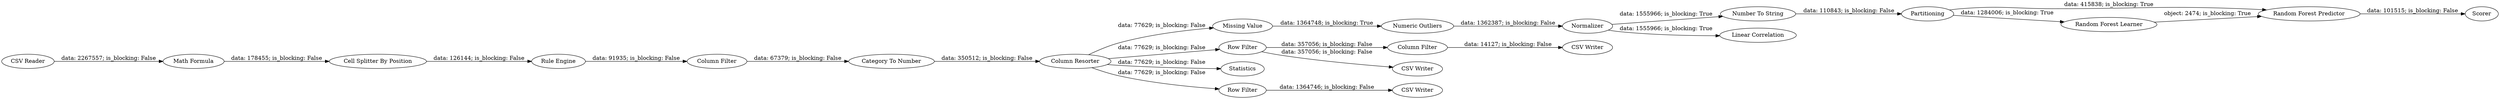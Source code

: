 digraph {
	"-1113534468098500013_11" [label="Column Filter"]
	"-1113534468098500013_6" [label="Column Resorter"]
	"-1113534468098500013_10" [label="CSV Writer"]
	"-1113534468098500013_4" [label="Rule Engine"]
	"-1113534468098500013_17" [label=Normalizer]
	"-1113534468098500013_21" [label="Random Forest Predictor"]
	"-1113534468098500013_2" [label="Math Formula"]
	"-1113534468098500013_13" [label="Category To Number"]
	"-1113534468098500013_23" [label="Number To String"]
	"-1113534468098500013_9" [label="CSV Writer"]
	"-1113534468098500013_1" [label="CSV Reader"]
	"-1113534468098500013_12" [label="CSV Writer"]
	"-1113534468098500013_15" [label="Missing Value"]
	"-1113534468098500013_8" [label="Row Filter"]
	"-1113534468098500013_20" [label="Random Forest Learner"]
	"-1113534468098500013_14" [label=Statistics]
	"-1113534468098500013_16" [label="Numeric Outliers"]
	"-1113534468098500013_24" [label=Scorer]
	"-1113534468098500013_19" [label="Linear Correlation"]
	"-1113534468098500013_3" [label="Cell Splitter By Position"]
	"-1113534468098500013_5" [label="Column Filter"]
	"-1113534468098500013_18" [label=Partitioning]
	"-1113534468098500013_7" [label="Row Filter"]
	"-1113534468098500013_15" -> "-1113534468098500013_16" [label="data: 1364748; is_blocking: True"]
	"-1113534468098500013_6" -> "-1113534468098500013_7" [label="data: 77629; is_blocking: False"]
	"-1113534468098500013_6" -> "-1113534468098500013_14" [label="data: 77629; is_blocking: False"]
	"-1113534468098500013_17" -> "-1113534468098500013_23" [label="data: 1555966; is_blocking: True"]
	"-1113534468098500013_11" -> "-1113534468098500013_12" [label="data: 14127; is_blocking: False"]
	"-1113534468098500013_13" -> "-1113534468098500013_6" [label="data: 350512; is_blocking: False"]
	"-1113534468098500013_17" -> "-1113534468098500013_19" [label="data: 1555966; is_blocking: True"]
	"-1113534468098500013_6" -> "-1113534468098500013_8" [label="data: 77629; is_blocking: False"]
	"-1113534468098500013_7" -> "-1113534468098500013_9" [label="data: 1364746; is_blocking: False"]
	"-1113534468098500013_2" -> "-1113534468098500013_3" [label="data: 178455; is_blocking: False"]
	"-1113534468098500013_8" -> "-1113534468098500013_11" [label="data: 357056; is_blocking: False"]
	"-1113534468098500013_18" -> "-1113534468098500013_20" [label="data: 1284006; is_blocking: True"]
	"-1113534468098500013_23" -> "-1113534468098500013_18" [label="data: 110843; is_blocking: False"]
	"-1113534468098500013_3" -> "-1113534468098500013_4" [label="data: 126144; is_blocking: False"]
	"-1113534468098500013_18" -> "-1113534468098500013_21" [label="data: 415838; is_blocking: True"]
	"-1113534468098500013_4" -> "-1113534468098500013_5" [label="data: 91935; is_blocking: False"]
	"-1113534468098500013_6" -> "-1113534468098500013_15" [label="data: 77629; is_blocking: False"]
	"-1113534468098500013_5" -> "-1113534468098500013_13" [label="data: 67379; is_blocking: False"]
	"-1113534468098500013_16" -> "-1113534468098500013_17" [label="data: 1362387; is_blocking: False"]
	"-1113534468098500013_8" -> "-1113534468098500013_10" [label="data: 357056; is_blocking: False"]
	"-1113534468098500013_21" -> "-1113534468098500013_24" [label="data: 101515; is_blocking: False"]
	"-1113534468098500013_1" -> "-1113534468098500013_2" [label="data: 2267557; is_blocking: False"]
	"-1113534468098500013_20" -> "-1113534468098500013_21" [label="object: 2474; is_blocking: True"]
	rankdir=LR
}
